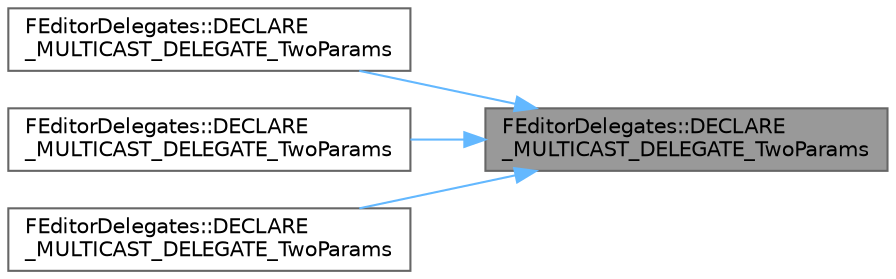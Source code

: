 digraph "FEditorDelegates::DECLARE_MULTICAST_DELEGATE_TwoParams"
{
 // INTERACTIVE_SVG=YES
 // LATEX_PDF_SIZE
  bgcolor="transparent";
  edge [fontname=Helvetica,fontsize=10,labelfontname=Helvetica,labelfontsize=10];
  node [fontname=Helvetica,fontsize=10,shape=box,height=0.2,width=0.4];
  rankdir="RL";
  Node1 [id="Node000001",label="FEditorDelegates::DECLARE\l_MULTICAST_DELEGATE_TwoParams",height=0.2,width=0.4,color="gray40", fillcolor="grey60", style="filled", fontcolor="black",tooltip="delegate type for dollying/zooming editor camera movement"];
  Node1 -> Node2 [id="edge1_Node000001_Node000002",dir="back",color="steelblue1",style="solid",tooltip=" "];
  Node2 [id="Node000002",label="FEditorDelegates::DECLARE\l_MULTICAST_DELEGATE_TwoParams",height=0.2,width=0.4,color="grey40", fillcolor="white", style="filled",URL="$d3/db4/structFEditorDelegates.html#af77fd7e0ec202957c74c6f744f2468bf",tooltip="delegate type for when a user requests to delete certain assets... It allows the addition of secondar..."];
  Node1 -> Node3 [id="edge2_Node000001_Node000003",dir="back",color="steelblue1",style="solid",tooltip=" "];
  Node3 [id="Node000003",label="FEditorDelegates::DECLARE\l_MULTICAST_DELEGATE_TwoParams",height=0.2,width=0.4,color="grey40", fillcolor="white", style="filled",URL="$d3/db4/structFEditorDelegates.html#a1f05d099fc1ff4306e652b5a2bad586d",tooltip="delegate type for when a user starts dragging something out of content browser (can be multiple asset..."];
  Node1 -> Node4 [id="edge3_Node000001_Node000004",dir="back",color="steelblue1",style="solid",tooltip=" "];
  Node4 [id="Node000004",label="FEditorDelegates::DECLARE\l_MULTICAST_DELEGATE_TwoParams",height=0.2,width=0.4,color="grey40", fillcolor="white", style="filled",URL="$d3/db4/structFEditorDelegates.html#a072570dce8fe6f9ec11022b347154664",tooltip="delegate type to handle viewing/editing a set of asset identifiers (which are packages or ids) in the..."];
}
